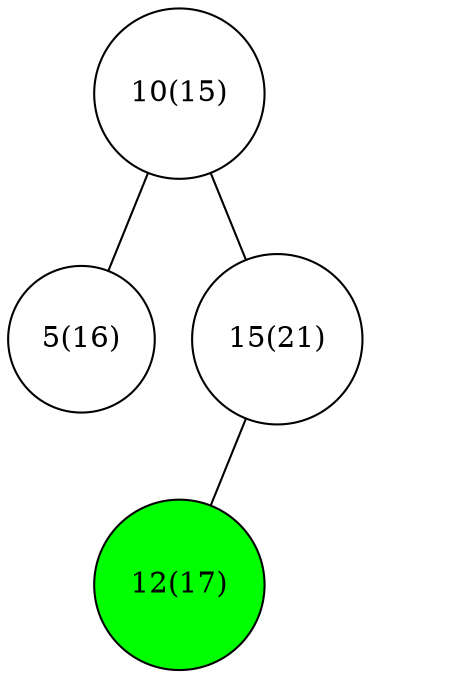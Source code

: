 graph {
	10 [label="10(15)" fillcolor="#FFFFFF" shape=circle style=filled]
	10 -- 5
	5 [label="5(16)" fillcolor="#FFFFFF" shape=circle style=filled]
	10 -- 15
	15 [label="15(21)" fillcolor="#FFFFFF" shape=circle style=filled]
	15 -- 12
	12 [label="12(17)" fillcolor="#00FF00" shape=circle style=filled]
	15 -- NIL1 [style=invis]
	NIL1 [style=invis]
}